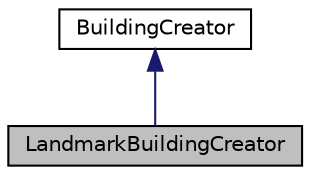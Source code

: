 digraph "LandmarkBuildingCreator"
{
 // LATEX_PDF_SIZE
  edge [fontname="Helvetica",fontsize="10",labelfontname="Helvetica",labelfontsize="10"];
  node [fontname="Helvetica",fontsize="10",shape=record];
  Node1 [label="LandmarkBuildingCreator",height=0.2,width=0.4,color="black", fillcolor="grey75", style="filled", fontcolor="black",tooltip="Concrete creator for generating landmark buildings."];
  Node2 -> Node1 [dir="back",color="midnightblue",fontsize="10",style="solid"];
  Node2 [label="BuildingCreator",height=0.2,width=0.4,color="black", fillcolor="white", style="filled",URL="$classBuildingCreator.html",tooltip="Interface for creating building objects of various types."];
}
